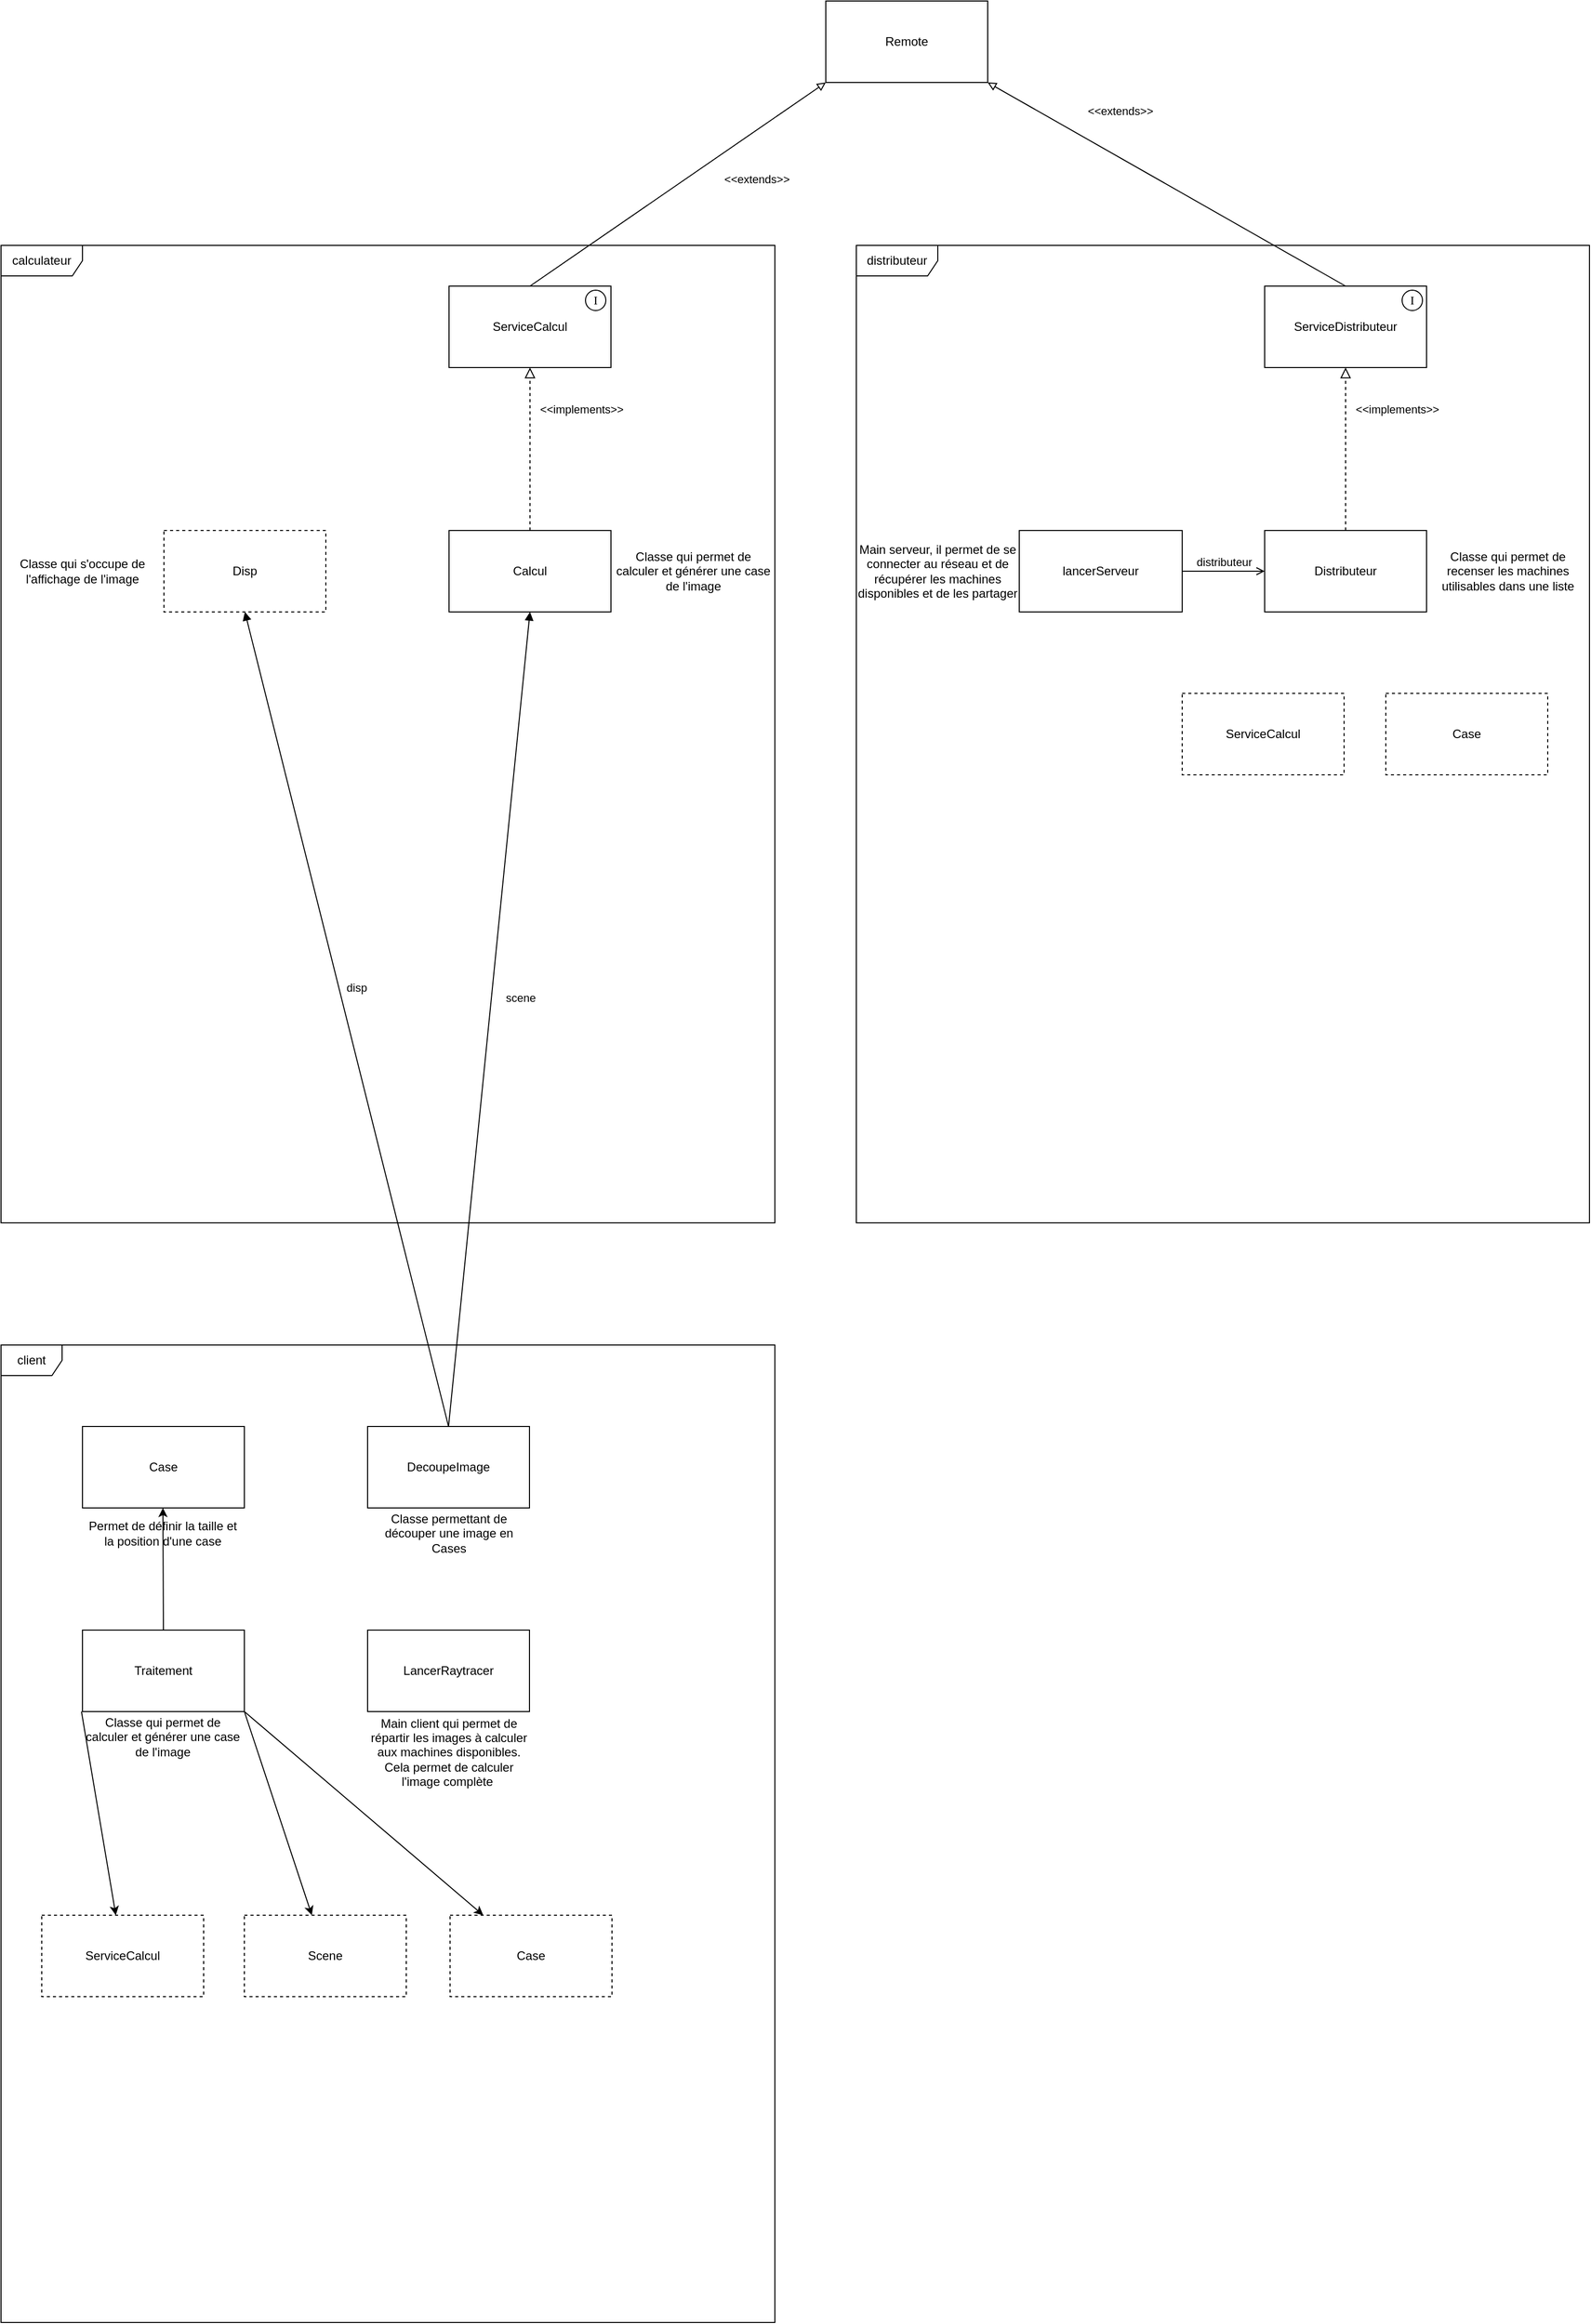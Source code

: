 <mxfile version="24.4.13" type="device">
  <diagram name="Page-1" id="hojKvll_BSdD_xnf5zBK">
    <mxGraphModel dx="1400" dy="1997" grid="1" gridSize="10" guides="1" tooltips="1" connect="1" arrows="1" fold="1" page="1" pageScale="1" pageWidth="827" pageHeight="1169" math="0" shadow="0">
      <root>
        <mxCell id="0" />
        <mxCell id="1" parent="0" />
        <mxCell id="1oYp3eJM_BddGtKsW7Qt-3" value="distributeur" style="shape=umlFrame;whiteSpace=wrap;html=1;pointerEvents=0;width=80;height=30;" parent="1" vertex="1">
          <mxGeometry x="880" y="40" width="720" height="960" as="geometry" />
        </mxCell>
        <mxCell id="1oYp3eJM_BddGtKsW7Qt-4" value="calculateur" style="shape=umlFrame;whiteSpace=wrap;html=1;pointerEvents=0;width=80;height=30;" parent="1" vertex="1">
          <mxGeometry x="40" y="40" width="760" height="960" as="geometry" />
        </mxCell>
        <mxCell id="1oYp3eJM_BddGtKsW7Qt-6" value="Distributeur" style="html=1;whiteSpace=wrap;" parent="1" vertex="1">
          <mxGeometry x="1281" y="320" width="159" height="80" as="geometry" />
        </mxCell>
        <mxCell id="1oYp3eJM_BddGtKsW7Qt-7" value="lancerServeur" style="html=1;whiteSpace=wrap;" parent="1" vertex="1">
          <mxGeometry x="1040" y="320" width="160" height="80" as="geometry" />
        </mxCell>
        <mxCell id="1oYp3eJM_BddGtKsW7Qt-8" value="ServiceDistributeur" style="html=1;whiteSpace=wrap;" parent="1" vertex="1">
          <mxGeometry x="1281" y="80" width="159" height="80" as="geometry" />
        </mxCell>
        <mxCell id="1oYp3eJM_BddGtKsW7Qt-9" value="&amp;lt;&amp;lt;implements&amp;gt;&amp;gt;" style="html=1;verticalAlign=bottom;endArrow=block;dashed=1;endSize=8;curved=0;rounded=0;exitX=0.5;exitY=0;exitDx=0;exitDy=0;entryX=0.5;entryY=1;entryDx=0;entryDy=0;endFill=0;" parent="1" source="1oYp3eJM_BddGtKsW7Qt-6" target="1oYp3eJM_BddGtKsW7Qt-8" edge="1">
          <mxGeometry x="0.375" y="-50" relative="1" as="geometry">
            <mxPoint x="1260" y="250" as="sourcePoint" />
            <mxPoint x="1180" y="250" as="targetPoint" />
            <mxPoint as="offset" />
          </mxGeometry>
        </mxCell>
        <mxCell id="1oYp3eJM_BddGtKsW7Qt-11" value="distributeur" style="html=1;verticalAlign=bottom;endArrow=open;curved=0;rounded=0;exitX=1;exitY=0.5;exitDx=0;exitDy=0;entryX=0;entryY=0.5;entryDx=0;entryDy=0;endFill=0;" parent="1" source="1oYp3eJM_BddGtKsW7Qt-7" target="1oYp3eJM_BddGtKsW7Qt-6" edge="1">
          <mxGeometry width="80" relative="1" as="geometry">
            <mxPoint x="1180" y="250" as="sourcePoint" />
            <mxPoint x="1260" y="250" as="targetPoint" />
          </mxGeometry>
        </mxCell>
        <mxCell id="1oYp3eJM_BddGtKsW7Qt-12" value="&lt;font face=&quot;Verdana&quot;&gt;I&lt;/font&gt;" style="ellipse;whiteSpace=wrap;html=1;aspect=fixed;" parent="1" vertex="1">
          <mxGeometry x="1416" y="84" width="20" height="20" as="geometry" />
        </mxCell>
        <mxCell id="1oYp3eJM_BddGtKsW7Qt-13" value="Remote" style="rounded=0;whiteSpace=wrap;html=1;" parent="1" vertex="1">
          <mxGeometry x="850" y="-200" width="159" height="80" as="geometry" />
        </mxCell>
        <mxCell id="1oYp3eJM_BddGtKsW7Qt-14" value="&amp;lt;&amp;lt;extends&amp;gt;&amp;gt;" style="endArrow=block;html=1;rounded=0;entryX=1;entryY=1;entryDx=0;entryDy=0;exitX=0.5;exitY=0;exitDx=0;exitDy=0;endFill=0;" parent="1" source="1oYp3eJM_BddGtKsW7Qt-8" target="1oYp3eJM_BddGtKsW7Qt-13" edge="1">
          <mxGeometry x="0.375" y="-40" width="50" height="50" relative="1" as="geometry">
            <mxPoint x="1180" y="180" as="sourcePoint" />
            <mxPoint x="1230" y="130" as="targetPoint" />
            <mxPoint as="offset" />
          </mxGeometry>
        </mxCell>
        <mxCell id="1oYp3eJM_BddGtKsW7Qt-15" value="ServiceCalcul" style="html=1;whiteSpace=wrap;" parent="1" vertex="1">
          <mxGeometry x="480" y="80" width="159" height="80" as="geometry" />
        </mxCell>
        <mxCell id="1oYp3eJM_BddGtKsW7Qt-16" value="&amp;lt;&amp;lt;extends&amp;gt;&amp;gt;" style="endArrow=block;html=1;rounded=0;entryX=0;entryY=1;entryDx=0;entryDy=0;exitX=0.5;exitY=0;exitDx=0;exitDy=0;endFill=0;" parent="1" source="1oYp3eJM_BddGtKsW7Qt-15" target="1oYp3eJM_BddGtKsW7Qt-13" edge="1">
          <mxGeometry x="0.375" y="-40" width="50" height="50" relative="1" as="geometry">
            <mxPoint x="1330" y="90" as="sourcePoint" />
            <mxPoint x="1330" y="-70" as="targetPoint" />
            <mxPoint as="offset" />
          </mxGeometry>
        </mxCell>
        <mxCell id="1oYp3eJM_BddGtKsW7Qt-17" value="Calcul" style="html=1;whiteSpace=wrap;" parent="1" vertex="1">
          <mxGeometry x="480" y="320" width="159" height="80" as="geometry" />
        </mxCell>
        <mxCell id="1oYp3eJM_BddGtKsW7Qt-18" value="&amp;lt;&amp;lt;implements&amp;gt;&amp;gt;" style="html=1;verticalAlign=bottom;endArrow=block;dashed=1;endSize=8;curved=0;rounded=0;exitX=0.5;exitY=0;exitDx=0;exitDy=0;entryX=0.5;entryY=1;entryDx=0;entryDy=0;endFill=0;" parent="1" source="1oYp3eJM_BddGtKsW7Qt-17" target="1oYp3eJM_BddGtKsW7Qt-15" edge="1">
          <mxGeometry x="0.375" y="-50" relative="1" as="geometry">
            <mxPoint x="720" y="310" as="sourcePoint" />
            <mxPoint x="720" y="150" as="targetPoint" />
            <mxPoint as="offset" />
          </mxGeometry>
        </mxCell>
        <mxCell id="1oYp3eJM_BddGtKsW7Qt-19" value="ServiceCalcul" style="html=1;whiteSpace=wrap;dashed=1;" parent="1" vertex="1">
          <mxGeometry x="1200" y="480" width="159" height="80" as="geometry" />
        </mxCell>
        <mxCell id="1oYp3eJM_BddGtKsW7Qt-22" value="client" style="shape=umlFrame;whiteSpace=wrap;html=1;pointerEvents=0;" parent="1" vertex="1">
          <mxGeometry x="40" y="1120" width="760" height="960" as="geometry" />
        </mxCell>
        <mxCell id="1oYp3eJM_BddGtKsW7Qt-23" value="Case" style="html=1;whiteSpace=wrap;" parent="1" vertex="1">
          <mxGeometry x="120" y="1200" width="159" height="80" as="geometry" />
        </mxCell>
        <mxCell id="1oYp3eJM_BddGtKsW7Qt-24" value="DecoupeImage" style="html=1;whiteSpace=wrap;" parent="1" vertex="1">
          <mxGeometry x="400" y="1200" width="159" height="80" as="geometry" />
        </mxCell>
        <mxCell id="1oYp3eJM_BddGtKsW7Qt-25" value="Disp" style="html=1;whiteSpace=wrap;dashed=1;" parent="1" vertex="1">
          <mxGeometry x="200" y="320" width="159" height="80" as="geometry" />
        </mxCell>
        <mxCell id="1oYp3eJM_BddGtKsW7Qt-26" value="scene" style="html=1;verticalAlign=bottom;endArrow=block;curved=0;rounded=0;entryX=0.5;entryY=1;entryDx=0;entryDy=0;endFill=1;exitX=0.5;exitY=0;exitDx=0;exitDy=0;" parent="1" source="1oYp3eJM_BddGtKsW7Qt-24" target="1oYp3eJM_BddGtKsW7Qt-17" edge="1">
          <mxGeometry x="0.036" y="-29" width="80" relative="1" as="geometry">
            <mxPoint x="544" y="830" as="sourcePoint" />
            <mxPoint x="655" y="830" as="targetPoint" />
            <mxPoint as="offset" />
          </mxGeometry>
        </mxCell>
        <mxCell id="1oYp3eJM_BddGtKsW7Qt-27" value="disp" style="html=1;verticalAlign=bottom;endArrow=block;curved=0;rounded=0;entryX=0.5;entryY=1;entryDx=0;entryDy=0;endFill=1;exitX=0.5;exitY=0;exitDx=0;exitDy=0;" parent="1" source="1oYp3eJM_BddGtKsW7Qt-24" target="1oYp3eJM_BddGtKsW7Qt-25" edge="1">
          <mxGeometry x="0.045" y="-14" width="80" relative="1" as="geometry">
            <mxPoint x="490" y="1210" as="sourcePoint" />
            <mxPoint x="610" y="410" as="targetPoint" />
            <mxPoint as="offset" />
          </mxGeometry>
        </mxCell>
        <mxCell id="1oYp3eJM_BddGtKsW7Qt-29" value="&lt;font face=&quot;Verdana&quot;&gt;I&lt;/font&gt;" style="ellipse;whiteSpace=wrap;html=1;aspect=fixed;" parent="1" vertex="1">
          <mxGeometry x="614" y="84" width="20" height="20" as="geometry" />
        </mxCell>
        <mxCell id="a-YRZIdJ3hHmRJjhJrP--1" value="LancerRaytracer" style="html=1;whiteSpace=wrap;" vertex="1" parent="1">
          <mxGeometry x="400" y="1400" width="159" height="80" as="geometry" />
        </mxCell>
        <mxCell id="a-YRZIdJ3hHmRJjhJrP--2" value="Case" style="html=1;whiteSpace=wrap;dashed=1;" vertex="1" parent="1">
          <mxGeometry x="1400" y="480" width="159" height="80" as="geometry" />
        </mxCell>
        <mxCell id="a-YRZIdJ3hHmRJjhJrP--3" value="Permet de définir la taille et la position d&#39;une case" style="text;html=1;align=center;verticalAlign=middle;whiteSpace=wrap;rounded=0;" vertex="1" parent="1">
          <mxGeometry x="119" y="1280" width="160" height="50" as="geometry" />
        </mxCell>
        <mxCell id="a-YRZIdJ3hHmRJjhJrP--4" value="Classe permettant de découper une image en Cases&lt;span style=&quot;color: rgba(0, 0, 0, 0); font-family: monospace; font-size: 0px; text-align: start; text-wrap: nowrap;&quot;&gt;%3CmxGraphModel%3E%3Croot%3E%3CmxCell%20id%3D%220%22%2F%3E%3CmxCell%20id%3D%221%22%20parent%3D%220%22%2F%3E%3CmxCell%20id%3D%222%22%20value%3D%22Permet%20de%20d%C3%A9finir%20la%20taille%20et%20la%20position%20d&#39;une%20case%22%20style%3D%22text%3Bhtml%3D1%3Balign%3Dcenter%3BverticalAlign%3Dmiddle%3BwhiteSpace%3Dwrap%3Brounded%3D0%3B%22%20vertex%3D%221%22%20parent%3D%221%22%3E%3CmxGeometry%20x%3D%22119%22%20y%3D%221280%22%20width%3D%22160%22%20height%3D%2250%22%20as%3D%22geometry%22%2F%3E%3C%2FmxCell%3E%3C%2Froot%3E%3C%2FmxGraphModel%3E&lt;/span&gt;" style="text;html=1;align=center;verticalAlign=middle;whiteSpace=wrap;rounded=0;" vertex="1" parent="1">
          <mxGeometry x="400" y="1280" width="160" height="50" as="geometry" />
        </mxCell>
        <mxCell id="a-YRZIdJ3hHmRJjhJrP--5" value="Main client qui permet de répartir les images à calculer aux machines disponibles. Cela permet de calculer l&#39;image complète&amp;nbsp;" style="text;html=1;align=center;verticalAlign=middle;whiteSpace=wrap;rounded=0;" vertex="1" parent="1">
          <mxGeometry x="400" y="1480" width="160" height="80" as="geometry" />
        </mxCell>
        <mxCell id="a-YRZIdJ3hHmRJjhJrP--6" value="Classe qui permet de calculer et générer une case de l&#39;image&lt;span style=&quot;color: rgba(0, 0, 0, 0); font-family: monospace; font-size: 0px; text-align: start; text-wrap: nowrap;&quot;&gt;%3CmxGraphModel%3E%3Croot%3E%3CmxCell%20id%3D%220%22%2F%3E%3CmxCell%20id%3D%221%22%20parent%3D%220%22%2F%3E%3CmxCell%20id%3D%222%22%20value%3D%22Permet%20de%20d%C3%A9finir%20la%20taille%20et%20la%20position%20d&#39;une%20case%22%20style%3D%22text%3Bhtml%3D1%3Balign%3Dcenter%3BverticalAlign%3Dmiddle%3BwhiteSpace%3Dwrap%3Brounded%3D0%3B%22%20vertex%3D%221%22%20parent%3D%221%22%3E%3CmxGeometry%20x%3D%22119%22%20y%3D%221280%22%20width%3D%22160%22%20height%3D%2250%22%20as%3D%22geometry%22%2F%3E%3C%2FmxCell%3E%3C%2Froot%3E%3C%2FmxGraphModel%3E&lt;/span&gt;" style="text;html=1;align=center;verticalAlign=middle;whiteSpace=wrap;rounded=0;" vertex="1" parent="1">
          <mxGeometry x="640" y="320" width="160" height="80" as="geometry" />
        </mxCell>
        <mxCell id="a-YRZIdJ3hHmRJjhJrP--7" value="Classe qui s&#39;occupe de l&#39;affichage de l&#39;image&lt;span style=&quot;color: rgba(0, 0, 0, 0); font-family: monospace; font-size: 0px; text-align: start; text-wrap: nowrap;&quot;&gt;%3CmxGraphModel%3E%3Croot%3E%3CmxCell%20id%3D%220%22%2F%3E%3CmxCell%20id%3D%221%22%20parent%3D%220%22%2F%3E%3CmxCell%20id%3D%222%22%20value%3D%22Permet%20de%20d%C3%A9finir%20la%20taille%20et%20la%20position%20d&#39;une%20case%22%20style%3D%22text%3Bhtml%3D1%3Balign%3Dcenter%3BverticalAlign%3Dmiddle%3BwhiteSpace%3Dwrap%3Brounded%3D0%3B%22%20vertex%3D%221%22%20parent%3D%221%22%3E%3CmxGeometry%20x%3D%22119%22%20y%3D%221280%22%20width%3D%22160%22%20height%3D%2250%22%20as%3D%22geometry%22%2F%3E%3C%2FmxCell%3E%3C%2Froot%3E%3C%2FmxGraphModel%3E&lt;/span&gt;" style="text;html=1;align=center;verticalAlign=middle;whiteSpace=wrap;rounded=0;" vertex="1" parent="1">
          <mxGeometry x="40" y="320" width="160" height="80" as="geometry" />
        </mxCell>
        <mxCell id="a-YRZIdJ3hHmRJjhJrP--8" value="Main serveur, il permet de se connecter au réseau et de récupérer les machines disponibles et de les partager" style="text;html=1;align=center;verticalAlign=middle;whiteSpace=wrap;rounded=0;" vertex="1" parent="1">
          <mxGeometry x="880" y="320" width="160" height="80" as="geometry" />
        </mxCell>
        <mxCell id="a-YRZIdJ3hHmRJjhJrP--9" value="Classe qui permet de recenser les machines utilisables dans une liste&lt;span style=&quot;color: rgba(0, 0, 0, 0); font-family: monospace; font-size: 0px; text-align: start; text-wrap: nowrap;&quot;&gt;%3CmxGraphModel%3E%3Croot%3E%3CmxCell%20id%3D%220%22%2F%3E%3CmxCell%20id%3D%221%22%20parent%3D%220%22%2F%3E%3CmxCell%20id%3D%222%22%20value%3D%22Permet%20de%20d%C3%A9finir%20la%20taille%20et%20la%20position%20d&#39;une%20case%22%20style%3D%22text%3Bhtml%3D1%3Balign%3Dcenter%3BverticalAlign%3Dmiddle%3BwhiteSpace%3Dwrap%3Brounded%3D0%3B%22%20vertex%3D%221%22%20parent%3D%221%22%3E%3CmxGeometry%20x%3D%22119%22%20y%3D%221280%22%20width%3D%22160%22%20height%3D%2250%22%20as%3D%22geometry%22%2F%3E%3C%2FmxCell%3E%3C%2Froot%3E%3C%2FmxGraphModel%3E&lt;/span&gt;" style="text;html=1;align=center;verticalAlign=middle;whiteSpace=wrap;rounded=0;" vertex="1" parent="1">
          <mxGeometry x="1440" y="320" width="160" height="80" as="geometry" />
        </mxCell>
        <mxCell id="a-YRZIdJ3hHmRJjhJrP--10" value="Traitement" style="html=1;whiteSpace=wrap;" vertex="1" parent="1">
          <mxGeometry x="120" y="1400" width="159" height="80" as="geometry" />
        </mxCell>
        <mxCell id="a-YRZIdJ3hHmRJjhJrP--11" value="Classe qui permet de calculer et générer une case de l&#39;image&lt;span style=&quot;text-wrap: nowrap; color: rgba(0, 0, 0, 0); font-family: monospace; font-size: 0px; text-align: start;&quot;&gt;%3CmxGraphModel%3E%3Croot%3E%3CmxCell%20id%3D%220%22%2F%3E%3CmxCell%20id%3D%221%22%20parent%3D%220%22%2F%3E%3CmxCell%20id%3D%222%22%20value%3D%22Permet%20de%20d%C3%A9finir%20la%20taille%20et%20la%20position%20d&#39;une%20case%22%20style%3D%22text%3Bhtml%3D1%3Balign%3Dcenter%3BverticalAlign%3Dmiddle%3BwhiteSpace%3Dwrap%3Brounded%3D0%3B%22%20vertex%3D%221%22%20parent%3D%221%22%3E%3CmxGeometry%20x%3D%22119%22%20y%3D%221280%22%20width%3D%22160%22%20height%3D%2250%22%20as%3D%22geometry%22%2F%3E%3C%2FmxCell%3E%3C%2Froot%3E%3C%2FmxGraphModel%3E&lt;/span&gt;" style="text;html=1;align=center;verticalAlign=middle;whiteSpace=wrap;rounded=0;" vertex="1" parent="1">
          <mxGeometry x="119" y="1480" width="160" height="50" as="geometry" />
        </mxCell>
        <mxCell id="a-YRZIdJ3hHmRJjhJrP--12" value="Scene" style="html=1;whiteSpace=wrap;dashed=1;" vertex="1" parent="1">
          <mxGeometry x="279" y="1680" width="159" height="80" as="geometry" />
        </mxCell>
        <mxCell id="a-YRZIdJ3hHmRJjhJrP--13" value="ServiceCalcul" style="html=1;whiteSpace=wrap;dashed=1;" vertex="1" parent="1">
          <mxGeometry x="80" y="1680" width="159" height="80" as="geometry" />
        </mxCell>
        <mxCell id="a-YRZIdJ3hHmRJjhJrP--14" value="" style="endArrow=classic;html=1;rounded=0;exitX=1;exitY=0;exitDx=0;exitDy=0;" edge="1" parent="1" source="a-YRZIdJ3hHmRJjhJrP--11" target="a-YRZIdJ3hHmRJjhJrP--12">
          <mxGeometry width="50" height="50" relative="1" as="geometry">
            <mxPoint x="350" y="1420" as="sourcePoint" />
            <mxPoint x="400" y="1370" as="targetPoint" />
          </mxGeometry>
        </mxCell>
        <mxCell id="a-YRZIdJ3hHmRJjhJrP--15" value="" style="endArrow=classic;html=1;rounded=0;exitX=0;exitY=0;exitDx=0;exitDy=0;" edge="1" parent="1" source="a-YRZIdJ3hHmRJjhJrP--11" target="a-YRZIdJ3hHmRJjhJrP--13">
          <mxGeometry width="50" height="50" relative="1" as="geometry">
            <mxPoint x="289" y="1490" as="sourcePoint" />
            <mxPoint x="369" y="1690" as="targetPoint" />
          </mxGeometry>
        </mxCell>
        <mxCell id="a-YRZIdJ3hHmRJjhJrP--16" value="" style="endArrow=classic;html=1;rounded=0;exitX=0.5;exitY=0;exitDx=0;exitDy=0;entryX=0.5;entryY=0;entryDx=0;entryDy=0;" edge="1" parent="1" source="a-YRZIdJ3hHmRJjhJrP--10" target="a-YRZIdJ3hHmRJjhJrP--3">
          <mxGeometry width="50" height="50" relative="1" as="geometry">
            <mxPoint x="129" y="1490" as="sourcePoint" />
            <mxPoint x="170" y="1690" as="targetPoint" />
          </mxGeometry>
        </mxCell>
        <mxCell id="a-YRZIdJ3hHmRJjhJrP--17" value="Case" style="html=1;whiteSpace=wrap;dashed=1;" vertex="1" parent="1">
          <mxGeometry x="481" y="1680" width="159" height="80" as="geometry" />
        </mxCell>
        <mxCell id="a-YRZIdJ3hHmRJjhJrP--18" value="" style="endArrow=classic;html=1;rounded=0;exitX=1;exitY=1;exitDx=0;exitDy=0;" edge="1" parent="1" source="a-YRZIdJ3hHmRJjhJrP--10" target="a-YRZIdJ3hHmRJjhJrP--17">
          <mxGeometry width="50" height="50" relative="1" as="geometry">
            <mxPoint x="289" y="1490" as="sourcePoint" />
            <mxPoint x="369" y="1690" as="targetPoint" />
          </mxGeometry>
        </mxCell>
      </root>
    </mxGraphModel>
  </diagram>
</mxfile>

